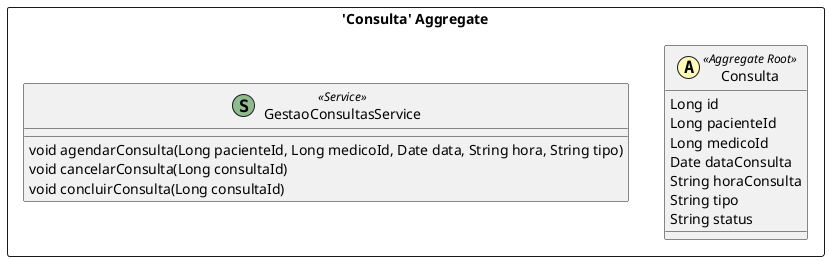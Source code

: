 @startuml

skinparam componentStyle uml2

package "'Consulta' Aggregate" <<Rectangle>> {
	class Consulta <<(A,#fffab8) Aggregate Root>> {
		Long id
		Long pacienteId
		Long medicoId
		Date dataConsulta
		String horaConsulta
		String tipo
		String status
	}
	class GestaoConsultasService <<(S,DarkSeaGreen) Service>> {
		void agendarConsulta(Long pacienteId, Long medicoId, Date data, String hora, String tipo)
		void cancelarConsulta(Long consultaId)
		void concluirConsulta(Long consultaId)
	}
}


@enduml
